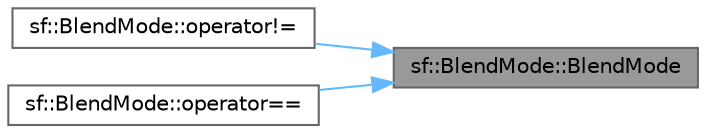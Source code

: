 digraph "sf::BlendMode::BlendMode"
{
 // LATEX_PDF_SIZE
  bgcolor="transparent";
  edge [fontname=Helvetica,fontsize=10,labelfontname=Helvetica,labelfontsize=10];
  node [fontname=Helvetica,fontsize=10,shape=box,height=0.2,width=0.4];
  rankdir="RL";
  Node1 [id="Node000001",label="sf::BlendMode::BlendMode",height=0.2,width=0.4,color="gray40", fillcolor="grey60", style="filled", fontcolor="black",tooltip="Default constructor."];
  Node1 -> Node2 [id="edge1_Node000001_Node000002",dir="back",color="steelblue1",style="solid",tooltip=" "];
  Node2 [id="Node000002",label="sf::BlendMode::operator!=",height=0.2,width=0.4,color="grey40", fillcolor="white", style="filled",URL="$structsf_1_1_blend_mode.html#a0c08bfcb9b6911104dcc0c0cddde522a",tooltip="Overload of the != operator."];
  Node1 -> Node3 [id="edge2_Node000001_Node000003",dir="back",color="steelblue1",style="solid",tooltip=" "];
  Node3 [id="Node000003",label="sf::BlendMode::operator==",height=0.2,width=0.4,color="grey40", fillcolor="white", style="filled",URL="$structsf_1_1_blend_mode.html#ae13d2e80e55c5263eb9413fde7f74443",tooltip="Overload of the == operator."];
}

